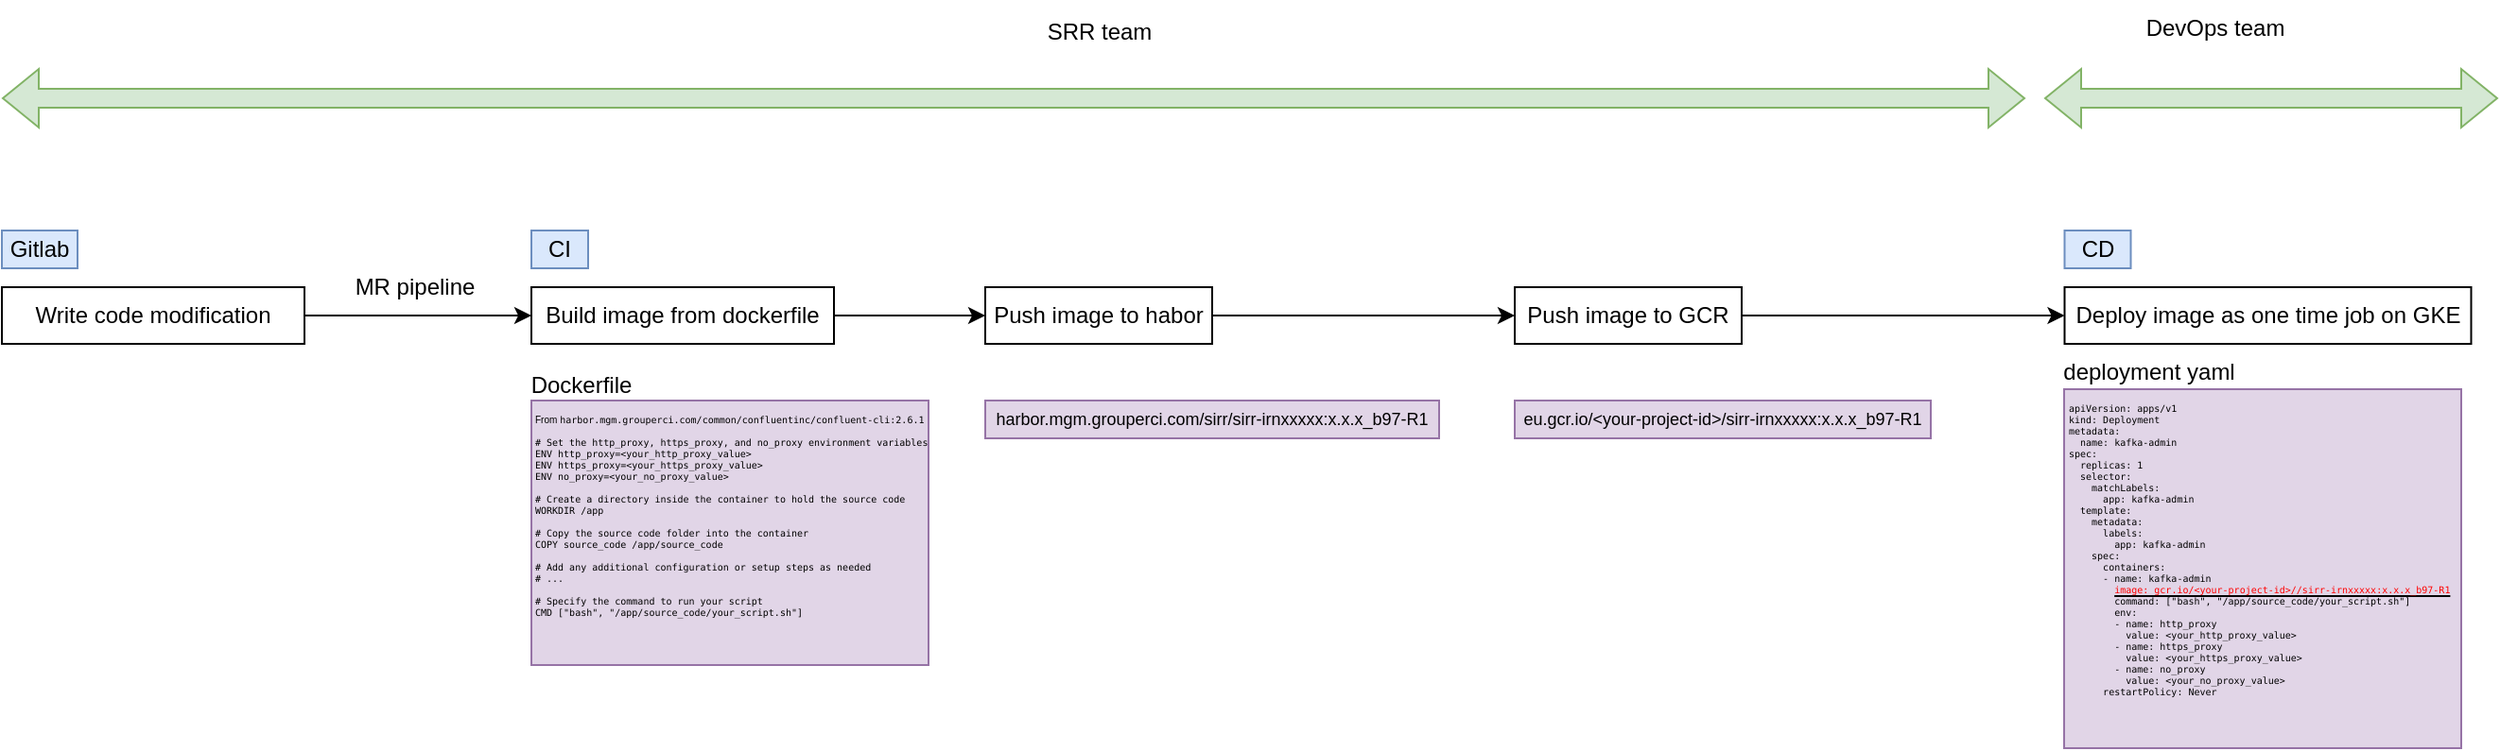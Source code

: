 <mxfile version="21.3.2" type="github">
  <diagram name="Page-1" id="FfCRoQGH_oKn72j3upOo">
    <mxGraphModel dx="2345" dy="1815" grid="1" gridSize="10" guides="1" tooltips="1" connect="1" arrows="1" fold="1" page="1" pageScale="1" pageWidth="827" pageHeight="1169" math="0" shadow="0">
      <root>
        <mxCell id="0" />
        <mxCell id="1" parent="0" />
        <mxCell id="AF05VZKG7TkKXqjTwzGu-1" value="CI" style="rounded=0;whiteSpace=wrap;html=1;fillColor=#dae8fc;strokeColor=#6c8ebf;" vertex="1" parent="1">
          <mxGeometry x="40" y="120" width="30" height="20" as="geometry" />
        </mxCell>
        <mxCell id="AF05VZKG7TkKXqjTwzGu-2" value="Deploy image as one time job on GKE" style="rounded=0;whiteSpace=wrap;html=1;" vertex="1" parent="1">
          <mxGeometry x="850.75" y="150" width="215" height="30" as="geometry" />
        </mxCell>
        <mxCell id="AF05VZKG7TkKXqjTwzGu-7" style="edgeStyle=orthogonalEdgeStyle;rounded=0;orthogonalLoop=1;jettySize=auto;html=1;entryX=0;entryY=0.5;entryDx=0;entryDy=0;" edge="1" parent="1" source="AF05VZKG7TkKXqjTwzGu-3" target="AF05VZKG7TkKXqjTwzGu-4">
          <mxGeometry relative="1" as="geometry" />
        </mxCell>
        <mxCell id="AF05VZKG7TkKXqjTwzGu-3" value="Build image from dockerfile" style="rounded=0;whiteSpace=wrap;html=1;" vertex="1" parent="1">
          <mxGeometry x="40" y="150" width="160" height="30" as="geometry" />
        </mxCell>
        <mxCell id="AF05VZKG7TkKXqjTwzGu-8" style="edgeStyle=orthogonalEdgeStyle;rounded=0;orthogonalLoop=1;jettySize=auto;html=1;entryX=0;entryY=0.5;entryDx=0;entryDy=0;" edge="1" parent="1" source="AF05VZKG7TkKXqjTwzGu-4" target="AF05VZKG7TkKXqjTwzGu-5">
          <mxGeometry relative="1" as="geometry" />
        </mxCell>
        <mxCell id="AF05VZKG7TkKXqjTwzGu-4" value="Push image to habor" style="rounded=0;whiteSpace=wrap;html=1;" vertex="1" parent="1">
          <mxGeometry x="280" y="150" width="120" height="30" as="geometry" />
        </mxCell>
        <mxCell id="AF05VZKG7TkKXqjTwzGu-22" style="edgeStyle=orthogonalEdgeStyle;rounded=0;orthogonalLoop=1;jettySize=auto;html=1;entryX=0;entryY=0.5;entryDx=0;entryDy=0;" edge="1" parent="1" source="AF05VZKG7TkKXqjTwzGu-5" target="AF05VZKG7TkKXqjTwzGu-2">
          <mxGeometry relative="1" as="geometry" />
        </mxCell>
        <mxCell id="AF05VZKG7TkKXqjTwzGu-5" value="Push image to GCR" style="rounded=0;whiteSpace=wrap;html=1;" vertex="1" parent="1">
          <mxGeometry x="560" y="150" width="120" height="30" as="geometry" />
        </mxCell>
        <mxCell id="AF05VZKG7TkKXqjTwzGu-6" value="CD" style="rounded=0;whiteSpace=wrap;html=1;fillColor=#dae8fc;strokeColor=#6c8ebf;" vertex="1" parent="1">
          <mxGeometry x="850.75" y="120" width="35" height="20" as="geometry" />
        </mxCell>
        <mxCell id="AF05VZKG7TkKXqjTwzGu-9" value="From&amp;nbsp;&lt;code style=&quot;font-size: 5px;&quot;&gt;harbor.mgm.grouperci.com/common/confluentinc/confluent-cli:2.6.1&lt;br style=&quot;font-size: 5px;&quot;&gt;&lt;br style=&quot;font-size: 5px;&quot;&gt;# Set the http_proxy, https_proxy, and no_proxy environment variables&lt;br style=&quot;font-size: 5px;&quot;&gt;ENV http_proxy=&amp;lt;your_http_proxy_value&amp;gt;&lt;br style=&quot;font-size: 5px;&quot;&gt;ENV https_proxy=&amp;lt;your_https_proxy_value&amp;gt;&lt;br style=&quot;font-size: 5px;&quot;&gt;ENV no_proxy=&amp;lt;your_no_proxy_value&amp;gt;&lt;br style=&quot;font-size: 5px;&quot;&gt;&lt;br style=&quot;font-size: 5px;&quot;&gt;# Create a directory inside the container to hold the source code&lt;br style=&quot;font-size: 5px;&quot;&gt;WORKDIR /app&lt;br style=&quot;font-size: 5px;&quot;&gt;&lt;br style=&quot;font-size: 5px;&quot;&gt;# Copy the source code folder into the container&lt;br style=&quot;font-size: 5px;&quot;&gt;COPY source_code /app/source_code&lt;br style=&quot;font-size: 5px;&quot;&gt;&lt;br style=&quot;font-size: 5px;&quot;&gt;# Add any additional configuration or setup steps as needed&lt;br style=&quot;font-size: 5px;&quot;&gt;# ...&lt;br style=&quot;font-size: 5px;&quot;&gt;&lt;br style=&quot;font-size: 5px;&quot;&gt;# Specify the command to run your script&lt;br style=&quot;font-size: 5px;&quot;&gt;CMD [&quot;bash&quot;, &quot;/app/source_code/your_script.sh&quot;]&lt;br style=&quot;font-size: 5px;&quot;&gt;&lt;br style=&quot;font-size: 5px;&quot;&gt;&lt;br style=&quot;font-size: 5px;&quot;&gt;&lt;br style=&quot;font-size: 5px;&quot;&gt;&lt;br style=&quot;font-size: 5px;&quot;&gt;&lt;br style=&quot;font-size: 5px;&quot;&gt;&lt;br style=&quot;font-size: 5px;&quot;&gt;&lt;/code&gt;" style="rounded=0;whiteSpace=wrap;html=1;verticalAlign=top;align=left;fontSize=5;fillColor=#e1d5e7;strokeColor=#9673a6;" vertex="1" parent="1">
          <mxGeometry x="40" y="210" width="210" height="140" as="geometry" />
        </mxCell>
        <mxCell id="AF05VZKG7TkKXqjTwzGu-10" value="harbor.mgm.grouperci.com/sirr/sirr-irnxxxxx:x.x.x_b97-R1" style="rounded=0;whiteSpace=wrap;html=1;fontSize=9;fillColor=#e1d5e7;strokeColor=#9673a6;" vertex="1" parent="1">
          <mxGeometry x="280" y="210" width="240" height="20" as="geometry" />
        </mxCell>
        <mxCell id="AF05VZKG7TkKXqjTwzGu-14" style="edgeStyle=orthogonalEdgeStyle;rounded=0;orthogonalLoop=1;jettySize=auto;html=1;entryX=0;entryY=0.5;entryDx=0;entryDy=0;" edge="1" parent="1" source="AF05VZKG7TkKXqjTwzGu-12" target="AF05VZKG7TkKXqjTwzGu-3">
          <mxGeometry relative="1" as="geometry" />
        </mxCell>
        <mxCell id="AF05VZKG7TkKXqjTwzGu-12" value="Write code modification" style="rounded=0;whiteSpace=wrap;html=1;" vertex="1" parent="1">
          <mxGeometry x="-240" y="150" width="160" height="30" as="geometry" />
        </mxCell>
        <mxCell id="AF05VZKG7TkKXqjTwzGu-13" value="Gitlab" style="rounded=0;whiteSpace=wrap;html=1;fillColor=#dae8fc;strokeColor=#6c8ebf;" vertex="1" parent="1">
          <mxGeometry x="-240" y="120" width="40" height="20" as="geometry" />
        </mxCell>
        <mxCell id="AF05VZKG7TkKXqjTwzGu-15" value="MR pipeline" style="text;html=1;align=center;verticalAlign=middle;resizable=0;points=[];autosize=1;strokeColor=none;fillColor=none;" vertex="1" parent="1">
          <mxGeometry x="-67" y="135" width="90" height="30" as="geometry" />
        </mxCell>
        <mxCell id="AF05VZKG7TkKXqjTwzGu-16" value="eu.gcr.io/&amp;lt;your-project-id&amp;gt;/sirr-irnxxxxx:x.x.x_b97-R1" style="rounded=0;whiteSpace=wrap;html=1;fontSize=9;fillColor=#e1d5e7;strokeColor=#9673a6;" vertex="1" parent="1">
          <mxGeometry x="560" y="210" width="220" height="20" as="geometry" />
        </mxCell>
        <mxCell id="AF05VZKG7TkKXqjTwzGu-18" value="&lt;code style=&quot;&quot;&gt;&lt;div style=&quot;&quot;&gt;&lt;div&gt;apiVersion: apps/v1&lt;/div&gt;&lt;div&gt;kind: Deployment&lt;/div&gt;&lt;div&gt;metadata:&lt;/div&gt;&lt;div&gt;&amp;nbsp; name: kafka-admin&lt;/div&gt;&lt;div&gt;spec:&lt;/div&gt;&lt;div&gt;&amp;nbsp; replicas: 1&lt;/div&gt;&lt;div&gt;&amp;nbsp; selector:&lt;/div&gt;&lt;div&gt;&amp;nbsp; &amp;nbsp; matchLabels:&lt;/div&gt;&lt;div&gt;&amp;nbsp; &amp;nbsp; &amp;nbsp; app: kafka-admin&lt;/div&gt;&lt;div&gt;&amp;nbsp; template:&lt;/div&gt;&lt;div&gt;&amp;nbsp; &amp;nbsp; metadata:&lt;/div&gt;&lt;div&gt;&amp;nbsp; &amp;nbsp; &amp;nbsp; labels:&lt;/div&gt;&lt;div&gt;&amp;nbsp; &amp;nbsp; &amp;nbsp; &amp;nbsp; app: kafka-admin&lt;/div&gt;&lt;div&gt;&amp;nbsp; &amp;nbsp; spec:&lt;/div&gt;&lt;div&gt;&amp;nbsp; &amp;nbsp; &amp;nbsp; containers:&lt;/div&gt;&lt;div&gt;&amp;nbsp; &amp;nbsp; &amp;nbsp; - name: kafka-admin&lt;/div&gt;&lt;div&gt;&amp;nbsp; &amp;nbsp; &amp;nbsp; &amp;nbsp; &lt;u&gt;&lt;font color=&quot;#ff0000&quot;&gt;image: gcr.io/&amp;lt;your-project-id&amp;gt;//sirr-irnxxxxx:x.x.x_b97-R1&lt;/font&gt;&lt;/u&gt;&lt;/div&gt;&lt;div&gt;&amp;nbsp; &amp;nbsp; &amp;nbsp; &amp;nbsp; command: [&quot;bash&quot;, &quot;/app/source_code/your_script.sh&quot;]&lt;/div&gt;&lt;div&gt;&amp;nbsp; &amp;nbsp; &amp;nbsp; &amp;nbsp; env:&lt;/div&gt;&lt;div&gt;&amp;nbsp; &amp;nbsp; &amp;nbsp; &amp;nbsp; - name: http_proxy&lt;/div&gt;&lt;div&gt;&amp;nbsp; &amp;nbsp; &amp;nbsp; &amp;nbsp; &amp;nbsp; value: &amp;lt;your_http_proxy_value&amp;gt;&lt;/div&gt;&lt;div&gt;&amp;nbsp; &amp;nbsp; &amp;nbsp; &amp;nbsp; - name: https_proxy&lt;/div&gt;&lt;div&gt;&amp;nbsp; &amp;nbsp; &amp;nbsp; &amp;nbsp; &amp;nbsp; value: &amp;lt;your_https_proxy_value&amp;gt;&lt;/div&gt;&lt;div&gt;&amp;nbsp; &amp;nbsp; &amp;nbsp; &amp;nbsp; - name: no_proxy&lt;/div&gt;&lt;div&gt;&amp;nbsp; &amp;nbsp; &amp;nbsp; &amp;nbsp; &amp;nbsp; value: &amp;lt;your_no_proxy_value&amp;gt;&lt;/div&gt;&lt;div&gt;&amp;nbsp; &amp;nbsp; &amp;nbsp; restartPolicy: Never&lt;/div&gt;&lt;div&gt;&lt;br&gt;&lt;/div&gt;&lt;/div&gt;&lt;/code&gt;" style="rounded=0;whiteSpace=wrap;html=1;verticalAlign=top;align=left;fontSize=5;fillColor=#e1d5e7;strokeColor=#9673a6;" vertex="1" parent="1">
          <mxGeometry x="850.5" y="204" width="210" height="190" as="geometry" />
        </mxCell>
        <mxCell id="AF05VZKG7TkKXqjTwzGu-19" value="Dockerfile" style="text;html=1;align=center;verticalAlign=middle;resizable=0;points=[];autosize=1;strokeColor=none;fillColor=none;" vertex="1" parent="1">
          <mxGeometry x="26" y="187" width="80" height="30" as="geometry" />
        </mxCell>
        <mxCell id="AF05VZKG7TkKXqjTwzGu-20" value="deployment yaml" style="text;html=1;align=center;verticalAlign=middle;resizable=0;points=[];autosize=1;strokeColor=none;fillColor=none;" vertex="1" parent="1">
          <mxGeometry x="840" y="180" width="110" height="30" as="geometry" />
        </mxCell>
        <mxCell id="AF05VZKG7TkKXqjTwzGu-23" value="" style="shape=flexArrow;endArrow=classic;startArrow=classic;html=1;rounded=0;fillColor=#d5e8d4;strokeColor=#82b366;" edge="1" parent="1">
          <mxGeometry width="100" height="100" relative="1" as="geometry">
            <mxPoint x="-240" y="50" as="sourcePoint" />
            <mxPoint x="830" y="50" as="targetPoint" />
          </mxGeometry>
        </mxCell>
        <mxCell id="AF05VZKG7TkKXqjTwzGu-24" value="" style="shape=flexArrow;endArrow=classic;startArrow=classic;html=1;rounded=0;fillColor=#d5e8d4;strokeColor=#82b366;" edge="1" parent="1">
          <mxGeometry width="100" height="100" relative="1" as="geometry">
            <mxPoint x="840" y="50" as="sourcePoint" />
            <mxPoint x="1080" y="50" as="targetPoint" />
          </mxGeometry>
        </mxCell>
        <mxCell id="AF05VZKG7TkKXqjTwzGu-25" value="DevOps team" style="text;html=1;align=center;verticalAlign=middle;resizable=0;points=[];autosize=1;strokeColor=none;fillColor=none;" vertex="1" parent="1">
          <mxGeometry x="880" y="-2" width="100" height="30" as="geometry" />
        </mxCell>
        <mxCell id="AF05VZKG7TkKXqjTwzGu-26" value="SRR team" style="text;html=1;align=center;verticalAlign=middle;resizable=0;points=[];autosize=1;strokeColor=none;fillColor=none;" vertex="1" parent="1">
          <mxGeometry x="300" width="80" height="30" as="geometry" />
        </mxCell>
      </root>
    </mxGraphModel>
  </diagram>
</mxfile>
